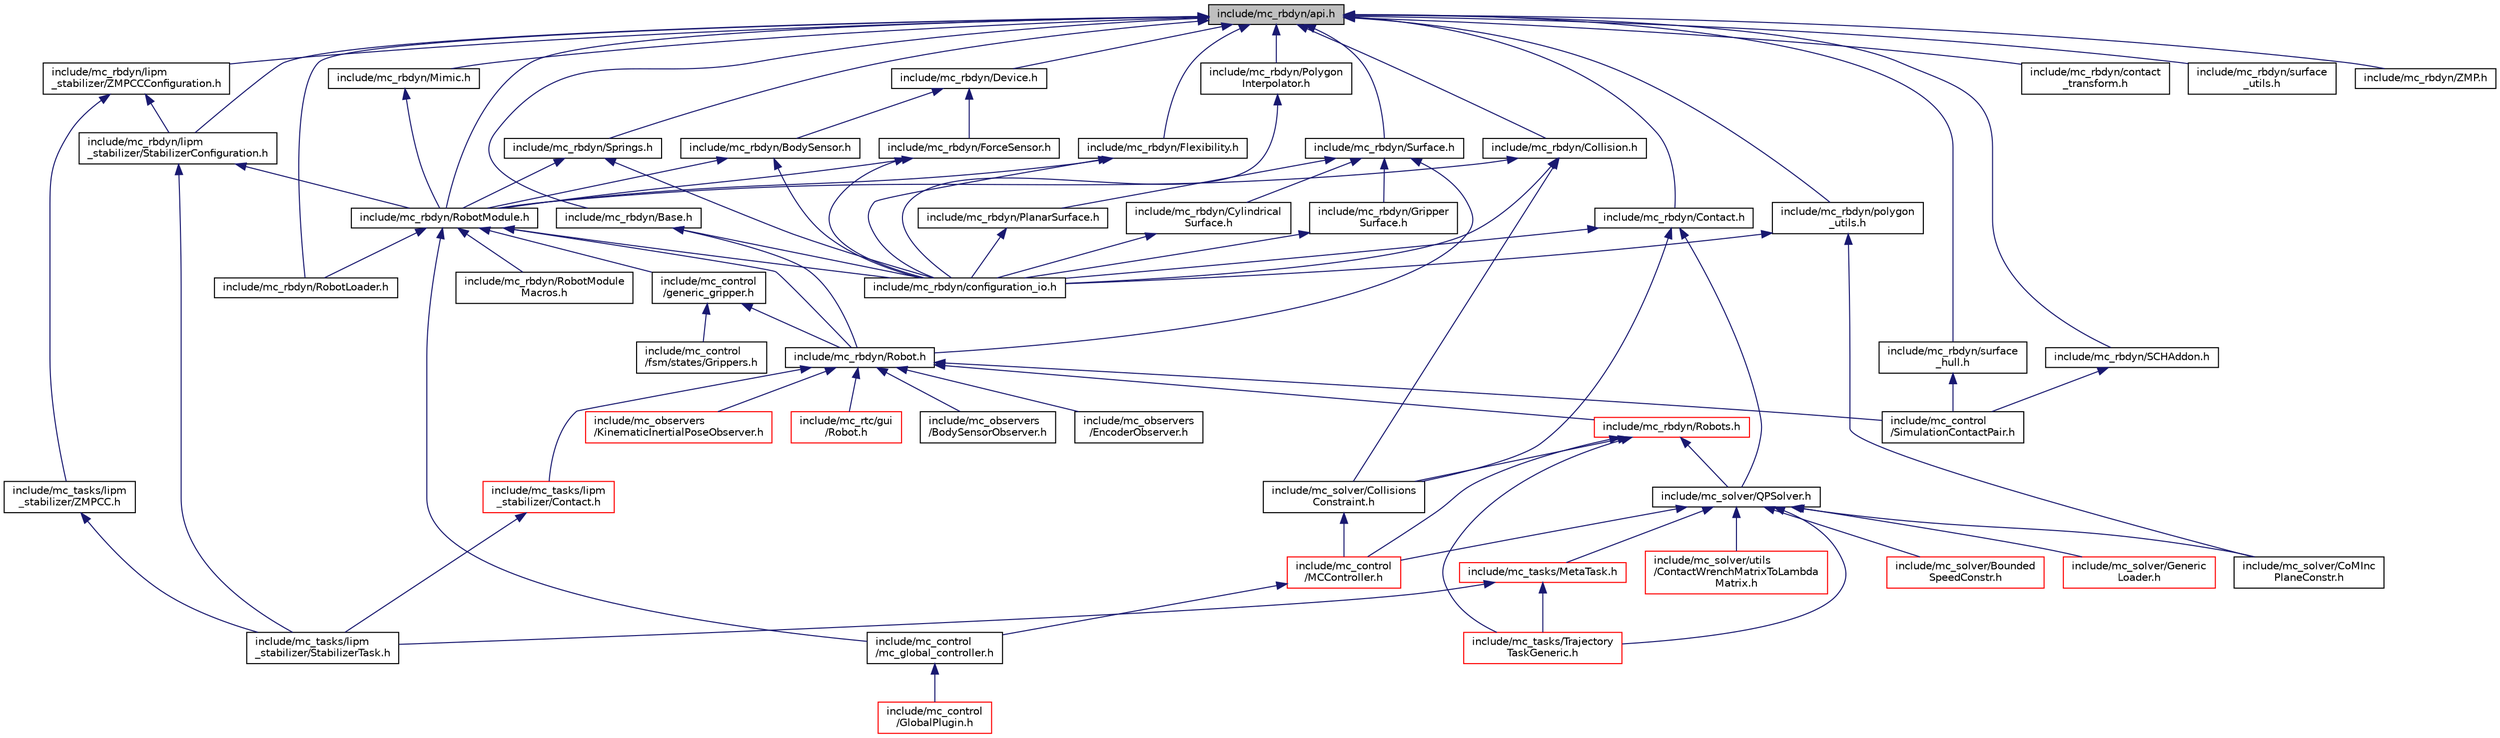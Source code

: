 digraph "include/mc_rbdyn/api.h"
{
 // INTERACTIVE_SVG=YES
  edge [fontname="Helvetica",fontsize="10",labelfontname="Helvetica",labelfontsize="10"];
  node [fontname="Helvetica",fontsize="10",shape=record];
  Node1 [label="include/mc_rbdyn/api.h",height=0.2,width=0.4,color="black", fillcolor="grey75", style="filled", fontcolor="black"];
  Node1 -> Node2 [dir="back",color="midnightblue",fontsize="10",style="solid",fontname="Helvetica"];
  Node2 [label="include/mc_rbdyn/Contact.h",height=0.2,width=0.4,color="black", fillcolor="white", style="filled",URL="$mc__rbdyn_2Contact_8h.html"];
  Node2 -> Node3 [dir="back",color="midnightblue",fontsize="10",style="solid",fontname="Helvetica"];
  Node3 [label="include/mc_solver/QPSolver.h",height=0.2,width=0.4,color="black", fillcolor="white", style="filled",URL="$QPSolver_8h.html"];
  Node3 -> Node4 [dir="back",color="midnightblue",fontsize="10",style="solid",fontname="Helvetica"];
  Node4 [label="include/mc_tasks/MetaTask.h",height=0.2,width=0.4,color="red", fillcolor="white", style="filled",URL="$MetaTask_8h.html"];
  Node4 -> Node31 [dir="back",color="midnightblue",fontsize="10",style="solid",fontname="Helvetica"];
  Node31 [label="include/mc_tasks/Trajectory\lTaskGeneric.h",height=0.2,width=0.4,color="red", fillcolor="white", style="filled",URL="$TrajectoryTaskGeneric_8h.html"];
  Node4 -> Node36 [dir="back",color="midnightblue",fontsize="10",style="solid",fontname="Helvetica"];
  Node36 [label="include/mc_tasks/lipm\l_stabilizer/StabilizerTask.h",height=0.2,width=0.4,color="black", fillcolor="white", style="filled",URL="$StabilizerTask_8h.html"];
  Node3 -> Node9 [dir="back",color="midnightblue",fontsize="10",style="solid",fontname="Helvetica"];
  Node9 [label="include/mc_control\l/MCController.h",height=0.2,width=0.4,color="red", fillcolor="white", style="filled",URL="$MCController_8h.html"];
  Node9 -> Node11 [dir="back",color="midnightblue",fontsize="10",style="solid",fontname="Helvetica"];
  Node11 [label="include/mc_control\l/mc_global_controller.h",height=0.2,width=0.4,color="black", fillcolor="white", style="filled",URL="$mc__global__controller_8h.html"];
  Node11 -> Node12 [dir="back",color="midnightblue",fontsize="10",style="solid",fontname="Helvetica"];
  Node12 [label="include/mc_control\l/GlobalPlugin.h",height=0.2,width=0.4,color="red", fillcolor="white", style="filled",URL="$GlobalPlugin_8h.html"];
  Node3 -> Node31 [dir="back",color="midnightblue",fontsize="10",style="solid",fontname="Helvetica"];
  Node3 -> Node55 [dir="back",color="midnightblue",fontsize="10",style="solid",fontname="Helvetica"];
  Node55 [label="include/mc_solver/Bounded\lSpeedConstr.h",height=0.2,width=0.4,color="red", fillcolor="white", style="filled",URL="$BoundedSpeedConstr_8h.html"];
  Node3 -> Node56 [dir="back",color="midnightblue",fontsize="10",style="solid",fontname="Helvetica"];
  Node56 [label="include/mc_solver/CoMInc\lPlaneConstr.h",height=0.2,width=0.4,color="black", fillcolor="white", style="filled",URL="$CoMIncPlaneConstr_8h.html"];
  Node3 -> Node57 [dir="back",color="midnightblue",fontsize="10",style="solid",fontname="Helvetica"];
  Node57 [label="include/mc_solver/Generic\lLoader.h",height=0.2,width=0.4,color="red", fillcolor="white", style="filled",URL="$GenericLoader_8h.html"];
  Node3 -> Node59 [dir="back",color="midnightblue",fontsize="10",style="solid",fontname="Helvetica"];
  Node59 [label="include/mc_solver/utils\l/ContactWrenchMatrixToLambda\lMatrix.h",height=0.2,width=0.4,color="red", fillcolor="white", style="filled",URL="$ContactWrenchMatrixToLambdaMatrix_8h.html"];
  Node2 -> Node65 [dir="back",color="midnightblue",fontsize="10",style="solid",fontname="Helvetica"];
  Node65 [label="include/mc_solver/Collisions\lConstraint.h",height=0.2,width=0.4,color="black", fillcolor="white", style="filled",URL="$CollisionsConstraint_8h.html"];
  Node65 -> Node9 [dir="back",color="midnightblue",fontsize="10",style="solid",fontname="Helvetica"];
  Node2 -> Node66 [dir="back",color="midnightblue",fontsize="10",style="solid",fontname="Helvetica"];
  Node66 [label="include/mc_rbdyn/configuration_io.h",height=0.2,width=0.4,color="black", fillcolor="white", style="filled",URL="$configuration__io_8h.html"];
  Node1 -> Node67 [dir="back",color="midnightblue",fontsize="10",style="solid",fontname="Helvetica"];
  Node67 [label="include/mc_rbdyn/Base.h",height=0.2,width=0.4,color="black", fillcolor="white", style="filled",URL="$Base_8h.html"];
  Node67 -> Node68 [dir="back",color="midnightblue",fontsize="10",style="solid",fontname="Helvetica"];
  Node68 [label="include/mc_rbdyn/Robot.h",height=0.2,width=0.4,color="black", fillcolor="white", style="filled",URL="$mc__rbdyn_2Robot_8h.html"];
  Node68 -> Node69 [dir="back",color="midnightblue",fontsize="10",style="solid",fontname="Helvetica"];
  Node69 [label="include/mc_rbdyn/Robots.h",height=0.2,width=0.4,color="red", fillcolor="white", style="filled",URL="$Robots_8h.html"];
  Node69 -> Node3 [dir="back",color="midnightblue",fontsize="10",style="solid",fontname="Helvetica"];
  Node69 -> Node9 [dir="back",color="midnightblue",fontsize="10",style="solid",fontname="Helvetica"];
  Node69 -> Node65 [dir="back",color="midnightblue",fontsize="10",style="solid",fontname="Helvetica"];
  Node69 -> Node31 [dir="back",color="midnightblue",fontsize="10",style="solid",fontname="Helvetica"];
  Node68 -> Node73 [dir="back",color="midnightblue",fontsize="10",style="solid",fontname="Helvetica"];
  Node73 [label="include/mc_rtc/gui\l/Robot.h",height=0.2,width=0.4,color="red", fillcolor="white", style="filled",URL="$mc__rtc_2gui_2Robot_8h.html"];
  Node68 -> Node75 [dir="back",color="midnightblue",fontsize="10",style="solid",fontname="Helvetica"];
  Node75 [label="include/mc_tasks/lipm\l_stabilizer/Contact.h",height=0.2,width=0.4,color="red", fillcolor="white", style="filled",URL="$mc__tasks_2lipm__stabilizer_2Contact_8h.html"];
  Node75 -> Node36 [dir="back",color="midnightblue",fontsize="10",style="solid",fontname="Helvetica"];
  Node68 -> Node76 [dir="back",color="midnightblue",fontsize="10",style="solid",fontname="Helvetica"];
  Node76 [label="include/mc_control\l/SimulationContactPair.h",height=0.2,width=0.4,color="black", fillcolor="white", style="filled",URL="$SimulationContactPair_8h.html"];
  Node68 -> Node77 [dir="back",color="midnightblue",fontsize="10",style="solid",fontname="Helvetica"];
  Node77 [label="include/mc_observers\l/BodySensorObserver.h",height=0.2,width=0.4,color="black", fillcolor="white", style="filled",URL="$BodySensorObserver_8h.html"];
  Node68 -> Node78 [dir="back",color="midnightblue",fontsize="10",style="solid",fontname="Helvetica"];
  Node78 [label="include/mc_observers\l/EncoderObserver.h",height=0.2,width=0.4,color="black", fillcolor="white", style="filled",URL="$EncoderObserver_8h.html"];
  Node68 -> Node79 [dir="back",color="midnightblue",fontsize="10",style="solid",fontname="Helvetica"];
  Node79 [label="include/mc_observers\l/KinematicInertialPoseObserver.h",height=0.2,width=0.4,color="red", fillcolor="white", style="filled",URL="$KinematicInertialPoseObserver_8h.html"];
  Node67 -> Node66 [dir="back",color="midnightblue",fontsize="10",style="solid",fontname="Helvetica"];
  Node1 -> Node81 [dir="back",color="midnightblue",fontsize="10",style="solid",fontname="Helvetica"];
  Node81 [label="include/mc_rbdyn/Device.h",height=0.2,width=0.4,color="black", fillcolor="white", style="filled",URL="$Device_8h.html"];
  Node81 -> Node82 [dir="back",color="midnightblue",fontsize="10",style="solid",fontname="Helvetica"];
  Node82 [label="include/mc_rbdyn/BodySensor.h",height=0.2,width=0.4,color="black", fillcolor="white", style="filled",URL="$BodySensor_8h.html"];
  Node82 -> Node83 [dir="back",color="midnightblue",fontsize="10",style="solid",fontname="Helvetica"];
  Node83 [label="include/mc_rbdyn/RobotModule.h",height=0.2,width=0.4,color="black", fillcolor="white", style="filled",URL="$RobotModule_8h.html"];
  Node83 -> Node68 [dir="back",color="midnightblue",fontsize="10",style="solid",fontname="Helvetica"];
  Node83 -> Node84 [dir="back",color="midnightblue",fontsize="10",style="solid",fontname="Helvetica"];
  Node84 [label="include/mc_control\l/generic_gripper.h",height=0.2,width=0.4,color="black", fillcolor="white", style="filled",URL="$generic__gripper_8h.html"];
  Node84 -> Node68 [dir="back",color="midnightblue",fontsize="10",style="solid",fontname="Helvetica"];
  Node84 -> Node24 [dir="back",color="midnightblue",fontsize="10",style="solid",fontname="Helvetica"];
  Node24 [label="include/mc_control\l/fsm/states/Grippers.h",height=0.2,width=0.4,color="black", fillcolor="white", style="filled",URL="$Grippers_8h.html"];
  Node83 -> Node11 [dir="back",color="midnightblue",fontsize="10",style="solid",fontname="Helvetica"];
  Node83 -> Node66 [dir="back",color="midnightblue",fontsize="10",style="solid",fontname="Helvetica"];
  Node83 -> Node85 [dir="back",color="midnightblue",fontsize="10",style="solid",fontname="Helvetica"];
  Node85 [label="include/mc_rbdyn/RobotLoader.h",height=0.2,width=0.4,color="black", fillcolor="white", style="filled",URL="$RobotLoader_8h.html"];
  Node83 -> Node86 [dir="back",color="midnightblue",fontsize="10",style="solid",fontname="Helvetica"];
  Node86 [label="include/mc_rbdyn/RobotModule\lMacros.h",height=0.2,width=0.4,color="black", fillcolor="white", style="filled",URL="$RobotModuleMacros_8h.html"];
  Node82 -> Node66 [dir="back",color="midnightblue",fontsize="10",style="solid",fontname="Helvetica"];
  Node81 -> Node87 [dir="back",color="midnightblue",fontsize="10",style="solid",fontname="Helvetica"];
  Node87 [label="include/mc_rbdyn/ForceSensor.h",height=0.2,width=0.4,color="black", fillcolor="white", style="filled",URL="$ForceSensor_8h.html"];
  Node87 -> Node83 [dir="back",color="midnightblue",fontsize="10",style="solid",fontname="Helvetica"];
  Node87 -> Node66 [dir="back",color="midnightblue",fontsize="10",style="solid",fontname="Helvetica"];
  Node1 -> Node88 [dir="back",color="midnightblue",fontsize="10",style="solid",fontname="Helvetica"];
  Node88 [label="include/mc_rbdyn/Collision.h",height=0.2,width=0.4,color="black", fillcolor="white", style="filled",URL="$Collision_8h.html"];
  Node88 -> Node83 [dir="back",color="midnightblue",fontsize="10",style="solid",fontname="Helvetica"];
  Node88 -> Node65 [dir="back",color="midnightblue",fontsize="10",style="solid",fontname="Helvetica"];
  Node88 -> Node66 [dir="back",color="midnightblue",fontsize="10",style="solid",fontname="Helvetica"];
  Node1 -> Node89 [dir="back",color="midnightblue",fontsize="10",style="solid",fontname="Helvetica"];
  Node89 [label="include/mc_rbdyn/Flexibility.h",height=0.2,width=0.4,color="black", fillcolor="white", style="filled",URL="$Flexibility_8h.html"];
  Node89 -> Node83 [dir="back",color="midnightblue",fontsize="10",style="solid",fontname="Helvetica"];
  Node89 -> Node66 [dir="back",color="midnightblue",fontsize="10",style="solid",fontname="Helvetica"];
  Node1 -> Node90 [dir="back",color="midnightblue",fontsize="10",style="solid",fontname="Helvetica"];
  Node90 [label="include/mc_rbdyn/Mimic.h",height=0.2,width=0.4,color="black", fillcolor="white", style="filled",URL="$Mimic_8h.html"];
  Node90 -> Node83 [dir="back",color="midnightblue",fontsize="10",style="solid",fontname="Helvetica"];
  Node1 -> Node91 [dir="back",color="midnightblue",fontsize="10",style="solid",fontname="Helvetica"];
  Node91 [label="include/mc_rbdyn/Springs.h",height=0.2,width=0.4,color="black", fillcolor="white", style="filled",URL="$Springs_8h.html"];
  Node91 -> Node83 [dir="back",color="midnightblue",fontsize="10",style="solid",fontname="Helvetica"];
  Node91 -> Node66 [dir="back",color="midnightblue",fontsize="10",style="solid",fontname="Helvetica"];
  Node1 -> Node83 [dir="back",color="midnightblue",fontsize="10",style="solid",fontname="Helvetica"];
  Node1 -> Node92 [dir="back",color="midnightblue",fontsize="10",style="solid",fontname="Helvetica"];
  Node92 [label="include/mc_rbdyn/lipm\l_stabilizer/StabilizerConfiguration.h",height=0.2,width=0.4,color="black", fillcolor="white", style="filled",URL="$StabilizerConfiguration_8h.html"];
  Node92 -> Node83 [dir="back",color="midnightblue",fontsize="10",style="solid",fontname="Helvetica"];
  Node92 -> Node36 [dir="back",color="midnightblue",fontsize="10",style="solid",fontname="Helvetica"];
  Node1 -> Node93 [dir="back",color="midnightblue",fontsize="10",style="solid",fontname="Helvetica"];
  Node93 [label="include/mc_rbdyn/lipm\l_stabilizer/ZMPCCConfiguration.h",height=0.2,width=0.4,color="black", fillcolor="white", style="filled",URL="$ZMPCCConfiguration_8h.html"];
  Node93 -> Node92 [dir="back",color="midnightblue",fontsize="10",style="solid",fontname="Helvetica"];
  Node93 -> Node94 [dir="back",color="midnightblue",fontsize="10",style="solid",fontname="Helvetica"];
  Node94 [label="include/mc_tasks/lipm\l_stabilizer/ZMPCC.h",height=0.2,width=0.4,color="black", fillcolor="white", style="filled",URL="$ZMPCC_8h.html"];
  Node94 -> Node36 [dir="back",color="midnightblue",fontsize="10",style="solid",fontname="Helvetica"];
  Node1 -> Node95 [dir="back",color="midnightblue",fontsize="10",style="solid",fontname="Helvetica"];
  Node95 [label="include/mc_rbdyn/Surface.h",height=0.2,width=0.4,color="black", fillcolor="white", style="filled",URL="$Surface_8h.html"];
  Node95 -> Node68 [dir="back",color="midnightblue",fontsize="10",style="solid",fontname="Helvetica"];
  Node95 -> Node96 [dir="back",color="midnightblue",fontsize="10",style="solid",fontname="Helvetica"];
  Node96 [label="include/mc_rbdyn/Cylindrical\lSurface.h",height=0.2,width=0.4,color="black", fillcolor="white", style="filled",URL="$CylindricalSurface_8h.html"];
  Node96 -> Node66 [dir="back",color="midnightblue",fontsize="10",style="solid",fontname="Helvetica"];
  Node95 -> Node97 [dir="back",color="midnightblue",fontsize="10",style="solid",fontname="Helvetica"];
  Node97 [label="include/mc_rbdyn/Gripper\lSurface.h",height=0.2,width=0.4,color="black", fillcolor="white", style="filled",URL="$GripperSurface_8h.html"];
  Node97 -> Node66 [dir="back",color="midnightblue",fontsize="10",style="solid",fontname="Helvetica"];
  Node95 -> Node98 [dir="back",color="midnightblue",fontsize="10",style="solid",fontname="Helvetica"];
  Node98 [label="include/mc_rbdyn/PlanarSurface.h",height=0.2,width=0.4,color="black", fillcolor="white", style="filled",URL="$PlanarSurface_8h.html"];
  Node98 -> Node66 [dir="back",color="midnightblue",fontsize="10",style="solid",fontname="Helvetica"];
  Node1 -> Node99 [dir="back",color="midnightblue",fontsize="10",style="solid",fontname="Helvetica"];
  Node99 [label="include/mc_rbdyn/SCHAddon.h",height=0.2,width=0.4,color="black", fillcolor="white", style="filled",URL="$SCHAddon_8h.html"];
  Node99 -> Node76 [dir="back",color="midnightblue",fontsize="10",style="solid",fontname="Helvetica"];
  Node1 -> Node100 [dir="back",color="midnightblue",fontsize="10",style="solid",fontname="Helvetica"];
  Node100 [label="include/mc_rbdyn/surface\l_hull.h",height=0.2,width=0.4,color="black", fillcolor="white", style="filled",URL="$surface__hull_8h.html"];
  Node100 -> Node76 [dir="back",color="midnightblue",fontsize="10",style="solid",fontname="Helvetica"];
  Node1 -> Node101 [dir="back",color="midnightblue",fontsize="10",style="solid",fontname="Helvetica"];
  Node101 [label="include/mc_rbdyn/Polygon\lInterpolator.h",height=0.2,width=0.4,color="black", fillcolor="white", style="filled",URL="$PolygonInterpolator_8h.html"];
  Node101 -> Node66 [dir="back",color="midnightblue",fontsize="10",style="solid",fontname="Helvetica"];
  Node1 -> Node102 [dir="back",color="midnightblue",fontsize="10",style="solid",fontname="Helvetica"];
  Node102 [label="include/mc_rbdyn/polygon\l_utils.h",height=0.2,width=0.4,color="black", fillcolor="white", style="filled",URL="$polygon__utils_8h.html"];
  Node102 -> Node66 [dir="back",color="midnightblue",fontsize="10",style="solid",fontname="Helvetica"];
  Node102 -> Node56 [dir="back",color="midnightblue",fontsize="10",style="solid",fontname="Helvetica"];
  Node1 -> Node103 [dir="back",color="midnightblue",fontsize="10",style="solid",fontname="Helvetica"];
  Node103 [label="include/mc_rbdyn/contact\l_transform.h",height=0.2,width=0.4,color="black", fillcolor="white", style="filled",URL="$contact__transform_8h.html"];
  Node1 -> Node85 [dir="back",color="midnightblue",fontsize="10",style="solid",fontname="Helvetica"];
  Node1 -> Node104 [dir="back",color="midnightblue",fontsize="10",style="solid",fontname="Helvetica"];
  Node104 [label="include/mc_rbdyn/surface\l_utils.h",height=0.2,width=0.4,color="black", fillcolor="white", style="filled",URL="$surface__utils_8h.html"];
  Node1 -> Node105 [dir="back",color="midnightblue",fontsize="10",style="solid",fontname="Helvetica"];
  Node105 [label="include/mc_rbdyn/ZMP.h",height=0.2,width=0.4,color="black", fillcolor="white", style="filled",URL="$mc__rbdyn_2ZMP_8h.html"];
}
